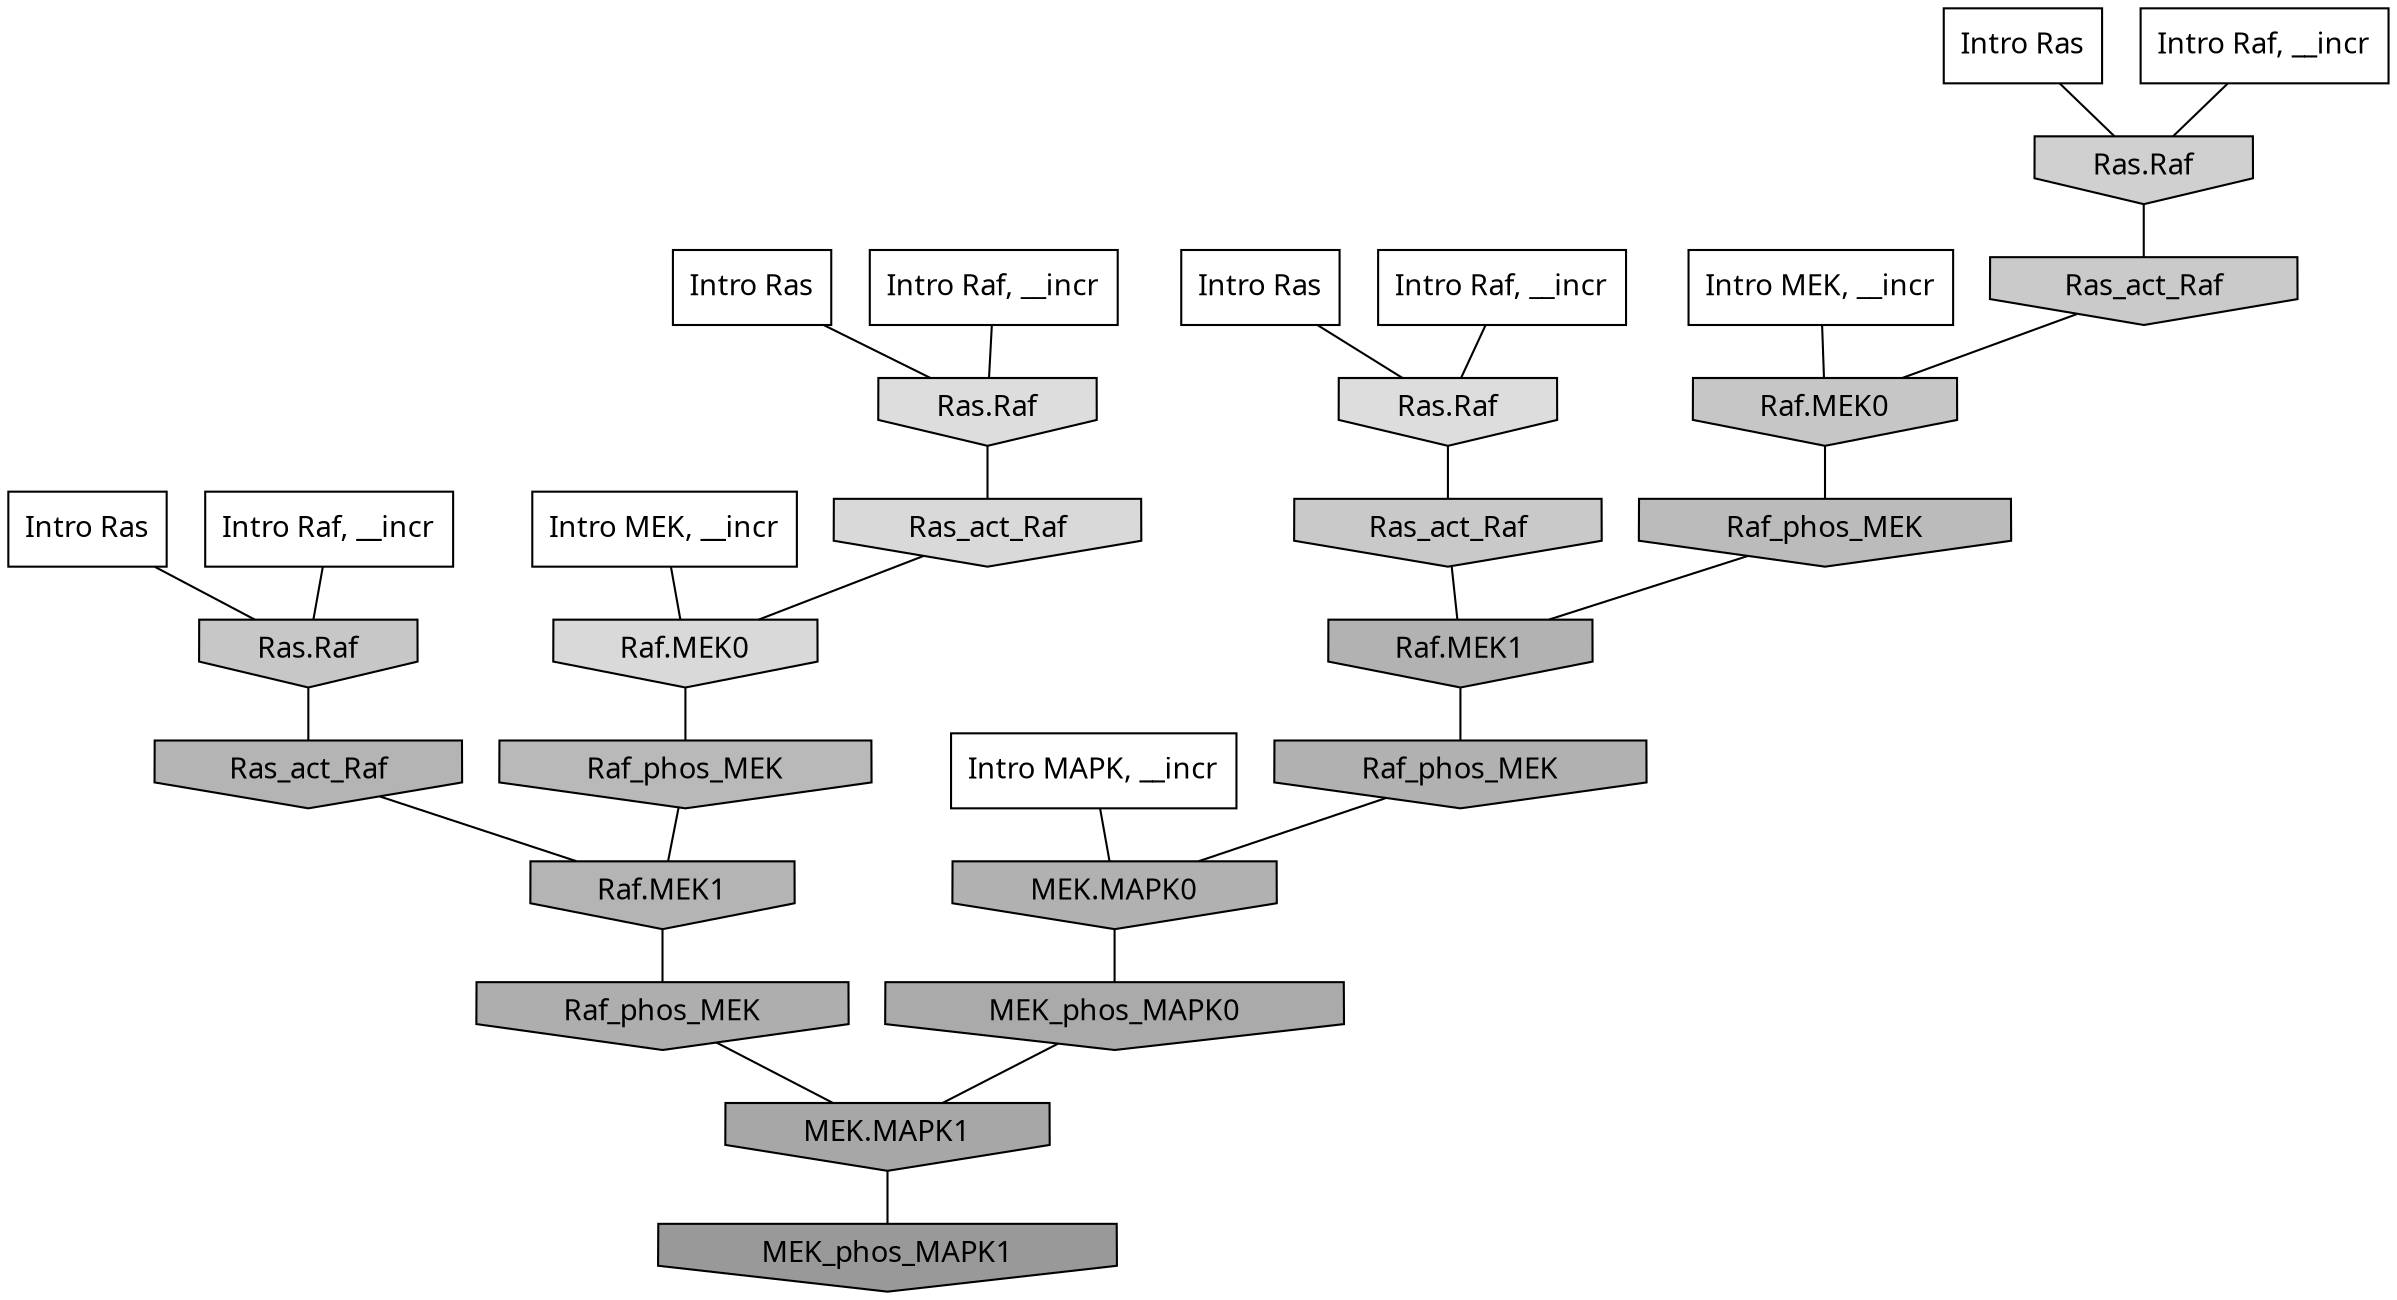 digraph G{
  rankdir="TB";
  ranksep=0.30;
  node [fontname="CMU Serif"];
  edge [fontname="CMU Serif"];
  
  11 [label="Intro Ras", shape=rectangle, style=filled, fillcolor="0.000 0.000 1.000"]
  
  57 [label="Intro Ras", shape=rectangle, style=filled, fillcolor="0.000 0.000 1.000"]
  
  85 [label="Intro Ras", shape=rectangle, style=filled, fillcolor="0.000 0.000 1.000"]
  
  93 [label="Intro Ras", shape=rectangle, style=filled, fillcolor="0.000 0.000 1.000"]
  
  770 [label="Intro Raf, __incr", shape=rectangle, style=filled, fillcolor="0.000 0.000 1.000"]
  
  863 [label="Intro Raf, __incr", shape=rectangle, style=filled, fillcolor="0.000 0.000 1.000"]
  
  912 [label="Intro Raf, __incr", shape=rectangle, style=filled, fillcolor="0.000 0.000 1.000"]
  
  1094 [label="Intro Raf, __incr", shape=rectangle, style=filled, fillcolor="0.000 0.000 1.000"]
  
  1368 [label="Intro MEK, __incr", shape=rectangle, style=filled, fillcolor="0.000 0.000 1.000"]
  
  1828 [label="Intro MEK, __incr", shape=rectangle, style=filled, fillcolor="0.000 0.000 1.000"]
  
  2232 [label="Intro MAPK, __incr", shape=rectangle, style=filled, fillcolor="0.000 0.000 1.000"]
  
  5186 [label="Ras.Raf", shape=invhouse, style=filled, fillcolor="0.000 0.000 0.867"]
  
  5234 [label="Ras.Raf", shape=invhouse, style=filled, fillcolor="0.000 0.000 0.865"]
  
  5538 [label="Ras_act_Raf", shape=invhouse, style=filled, fillcolor="0.000 0.000 0.849"]
  
  5541 [label="Raf.MEK0", shape=invhouse, style=filled, fillcolor="0.000 0.000 0.849"]
  
  6281 [label="Ras.Raf", shape=invhouse, style=filled, fillcolor="0.000 0.000 0.815"]
  
  7012 [label="Ras_act_Raf", shape=invhouse, style=filled, fillcolor="0.000 0.000 0.790"]
  
  7056 [label="Ras_act_Raf", shape=invhouse, style=filled, fillcolor="0.000 0.000 0.789"]
  
  7388 [label="Ras.Raf", shape=invhouse, style=filled, fillcolor="0.000 0.000 0.780"]
  
  7605 [label="Raf.MEK0", shape=invhouse, style=filled, fillcolor="0.000 0.000 0.775"]
  
  9086 [label="Raf_phos_MEK", shape=invhouse, style=filled, fillcolor="0.000 0.000 0.734"]
  
  9707 [label="Raf_phos_MEK", shape=invhouse, style=filled, fillcolor="0.000 0.000 0.723"]
  
  10530 [label="Ras_act_Raf", shape=invhouse, style=filled, fillcolor="0.000 0.000 0.707"]
  
  10626 [label="Raf.MEK1", shape=invhouse, style=filled, fillcolor="0.000 0.000 0.705"]
  
  10948 [label="Raf.MEK1", shape=invhouse, style=filled, fillcolor="0.000 0.000 0.699"]
  
  11429 [label="Raf_phos_MEK", shape=invhouse, style=filled, fillcolor="0.000 0.000 0.692"]
  
  11431 [label="MEK.MAPK0", shape=invhouse, style=filled, fillcolor="0.000 0.000 0.692"]
  
  11945 [label="Raf_phos_MEK", shape=invhouse, style=filled, fillcolor="0.000 0.000 0.683"]
  
  13182 [label="MEK_phos_MAPK0", shape=invhouse, style=filled, fillcolor="0.000 0.000 0.665"]
  
  13949 [label="MEK.MAPK1", shape=invhouse, style=filled, fillcolor="0.000 0.000 0.656"]
  
  17215 [label="MEK_phos_MAPK1", shape=invhouse, style=filled, fillcolor="0.000 0.000 0.600"]
  
  
  13949 -> 17215 [dir=none, color="0.000 0.000 0.000"] 
  13182 -> 13949 [dir=none, color="0.000 0.000 0.000"] 
  11945 -> 13949 [dir=none, color="0.000 0.000 0.000"] 
  11431 -> 13182 [dir=none, color="0.000 0.000 0.000"] 
  11429 -> 11431 [dir=none, color="0.000 0.000 0.000"] 
  10948 -> 11429 [dir=none, color="0.000 0.000 0.000"] 
  10626 -> 11945 [dir=none, color="0.000 0.000 0.000"] 
  10530 -> 10626 [dir=none, color="0.000 0.000 0.000"] 
  9707 -> 10626 [dir=none, color="0.000 0.000 0.000"] 
  9086 -> 10948 [dir=none, color="0.000 0.000 0.000"] 
  7605 -> 9086 [dir=none, color="0.000 0.000 0.000"] 
  7388 -> 10530 [dir=none, color="0.000 0.000 0.000"] 
  7056 -> 10948 [dir=none, color="0.000 0.000 0.000"] 
  7012 -> 7605 [dir=none, color="0.000 0.000 0.000"] 
  6281 -> 7012 [dir=none, color="0.000 0.000 0.000"] 
  5541 -> 9707 [dir=none, color="0.000 0.000 0.000"] 
  5538 -> 5541 [dir=none, color="0.000 0.000 0.000"] 
  5234 -> 7056 [dir=none, color="0.000 0.000 0.000"] 
  5186 -> 5538 [dir=none, color="0.000 0.000 0.000"] 
  2232 -> 11431 [dir=none, color="0.000 0.000 0.000"] 
  1828 -> 5541 [dir=none, color="0.000 0.000 0.000"] 
  1368 -> 7605 [dir=none, color="0.000 0.000 0.000"] 
  1094 -> 5234 [dir=none, color="0.000 0.000 0.000"] 
  912 -> 7388 [dir=none, color="0.000 0.000 0.000"] 
  863 -> 6281 [dir=none, color="0.000 0.000 0.000"] 
  770 -> 5186 [dir=none, color="0.000 0.000 0.000"] 
  93 -> 5186 [dir=none, color="0.000 0.000 0.000"] 
  85 -> 5234 [dir=none, color="0.000 0.000 0.000"] 
  57 -> 6281 [dir=none, color="0.000 0.000 0.000"] 
  11 -> 7388 [dir=none, color="0.000 0.000 0.000"] 
  
  }
